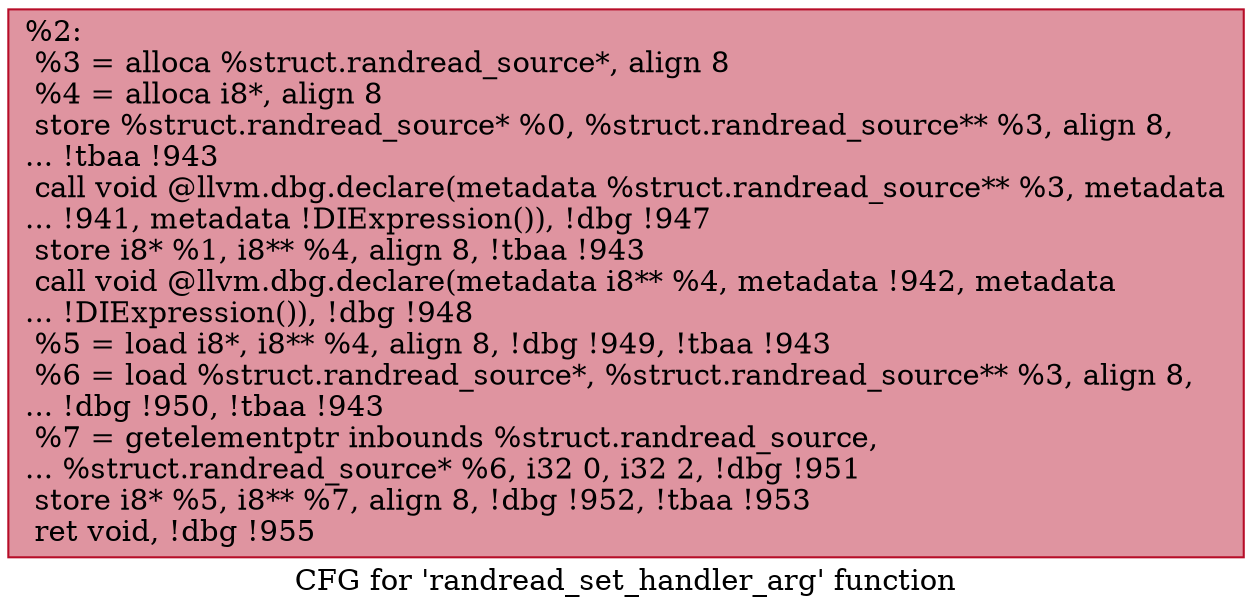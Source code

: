 digraph "CFG for 'randread_set_handler_arg' function" {
	label="CFG for 'randread_set_handler_arg' function";

	Node0x24ea1d0 [shape=record,color="#b70d28ff", style=filled, fillcolor="#b70d2870",label="{%2:\l  %3 = alloca %struct.randread_source*, align 8\l  %4 = alloca i8*, align 8\l  store %struct.randread_source* %0, %struct.randread_source** %3, align 8,\l... !tbaa !943\l  call void @llvm.dbg.declare(metadata %struct.randread_source** %3, metadata\l... !941, metadata !DIExpression()), !dbg !947\l  store i8* %1, i8** %4, align 8, !tbaa !943\l  call void @llvm.dbg.declare(metadata i8** %4, metadata !942, metadata\l... !DIExpression()), !dbg !948\l  %5 = load i8*, i8** %4, align 8, !dbg !949, !tbaa !943\l  %6 = load %struct.randread_source*, %struct.randread_source** %3, align 8,\l... !dbg !950, !tbaa !943\l  %7 = getelementptr inbounds %struct.randread_source,\l... %struct.randread_source* %6, i32 0, i32 2, !dbg !951\l  store i8* %5, i8** %7, align 8, !dbg !952, !tbaa !953\l  ret void, !dbg !955\l}"];
}
